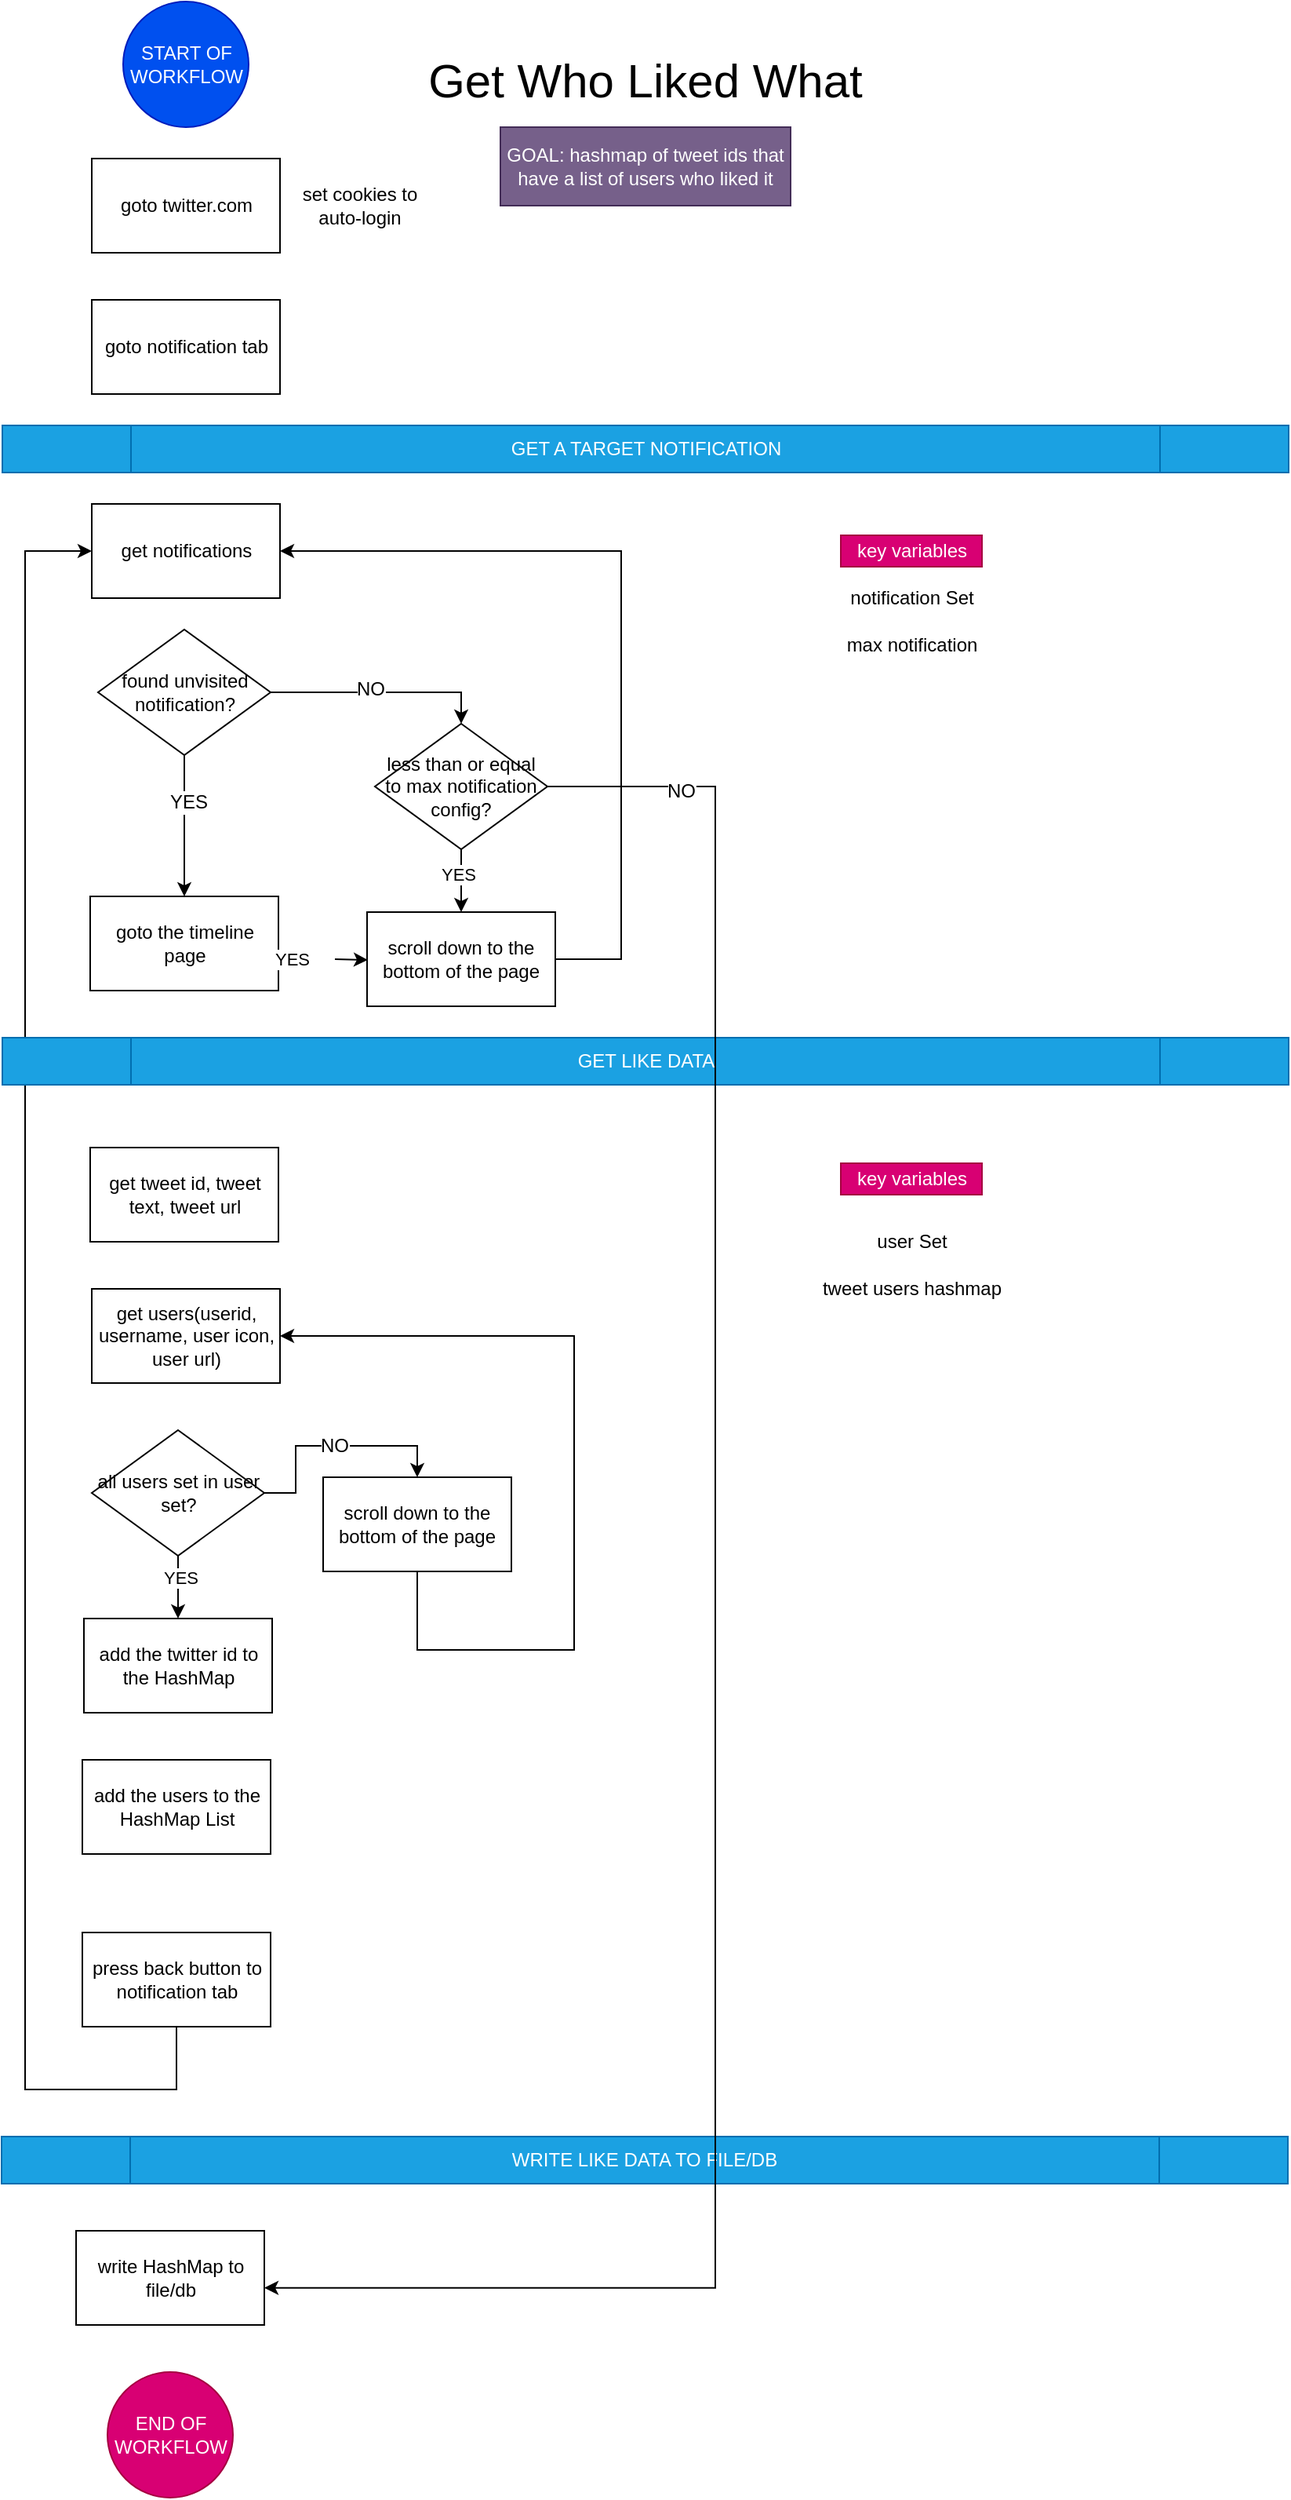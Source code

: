 <mxfile>
    <diagram id="tZW01c7JzSjb9ciDVvs2" name="Page-1">
        <mxGraphModel dx="484" dy="680" grid="1" gridSize="10" guides="1" tooltips="1" connect="1" arrows="1" fold="1" page="1" pageScale="1" pageWidth="850" pageHeight="1100" math="0" shadow="0">
            <root>
                <mxCell id="0"/>
                <mxCell id="1" parent="0"/>
                <mxCell id="2" value="goto twitter.com" style="rounded=0;whiteSpace=wrap;html=1;" parent="1" vertex="1">
                    <mxGeometry x="72.5" y="120" width="120" height="60" as="geometry"/>
                </mxCell>
                <mxCell id="3" value="Get Who Liked What" style="text;html=1;strokeColor=none;fillColor=none;align=center;verticalAlign=middle;whiteSpace=wrap;rounded=0;fontSize=30;" parent="1" vertex="1">
                    <mxGeometry x="248" y="30" width="355" height="80" as="geometry"/>
                </mxCell>
                <mxCell id="4" value="GOAL: hashmap of tweet ids that have a list of users who liked it" style="rounded=0;whiteSpace=wrap;html=1;fillColor=#76608a;strokeColor=#432D57;fontColor=#ffffff;" parent="1" vertex="1">
                    <mxGeometry x="333" y="100" width="185" height="50" as="geometry"/>
                </mxCell>
                <mxCell id="5" value="goto notification tab" style="rounded=0;whiteSpace=wrap;html=1;" parent="1" vertex="1">
                    <mxGeometry x="72.5" y="210" width="120" height="60" as="geometry"/>
                </mxCell>
                <mxCell id="6" value="goto the timeline page" style="rounded=0;whiteSpace=wrap;html=1;" parent="1" vertex="1">
                    <mxGeometry x="71.5" y="590" width="120" height="60" as="geometry"/>
                </mxCell>
                <mxCell id="7" value="get notifications" style="rounded=0;whiteSpace=wrap;html=1;" parent="1" vertex="1">
                    <mxGeometry x="72.5" y="340" width="120" height="60" as="geometry"/>
                </mxCell>
                <mxCell id="9" value="get users(userid, username, user icon, user url)" style="rounded=0;whiteSpace=wrap;html=1;" parent="1" vertex="1">
                    <mxGeometry x="72.5" y="840" width="120" height="60" as="geometry"/>
                </mxCell>
                <mxCell id="10" value="get tweet id, tweet text, tweet url" style="rounded=0;whiteSpace=wrap;html=1;" parent="1" vertex="1">
                    <mxGeometry x="71.5" y="750" width="120" height="60" as="geometry"/>
                </mxCell>
                <mxCell id="11" value="add the twitter id to the HashMap" style="rounded=0;whiteSpace=wrap;html=1;" parent="1" vertex="1">
                    <mxGeometry x="67.5" y="1050" width="120" height="60" as="geometry"/>
                </mxCell>
                <mxCell id="12" value="add the users to the HashMap List" style="rounded=0;whiteSpace=wrap;html=1;" parent="1" vertex="1">
                    <mxGeometry x="66.5" y="1140" width="120" height="60" as="geometry"/>
                </mxCell>
                <mxCell id="14" style="edgeStyle=orthogonalEdgeStyle;rounded=0;orthogonalLoop=1;jettySize=auto;html=1;entryX=0;entryY=0.5;entryDx=0;entryDy=0;fontSize=30;" parent="1" source="13" target="7" edge="1">
                    <mxGeometry relative="1" as="geometry">
                        <Array as="points">
                            <mxPoint x="30" y="1350"/>
                            <mxPoint x="30" y="370"/>
                        </Array>
                    </mxGeometry>
                </mxCell>
                <mxCell id="13" value="press back button to notification tab" style="rounded=0;whiteSpace=wrap;html=1;" parent="1" vertex="1">
                    <mxGeometry x="66.5" y="1250" width="120" height="60" as="geometry"/>
                </mxCell>
                <mxCell id="18" style="edgeStyle=orthogonalEdgeStyle;rounded=0;orthogonalLoop=1;jettySize=auto;html=1;fontSize=12;" parent="1" source="15" target="6" edge="1">
                    <mxGeometry relative="1" as="geometry"/>
                </mxCell>
                <mxCell id="20" value="YES" style="edgeLabel;html=1;align=center;verticalAlign=middle;resizable=0;points=[];fontSize=12;" parent="18" vertex="1" connectable="0">
                    <mxGeometry x="-0.333" y="2" relative="1" as="geometry">
                        <mxPoint as="offset"/>
                    </mxGeometry>
                </mxCell>
                <mxCell id="38" style="edgeStyle=orthogonalEdgeStyle;rounded=0;orthogonalLoop=1;jettySize=auto;html=1;entryX=0.5;entryY=0;entryDx=0;entryDy=0;fontSize=12;" parent="1" source="15" target="35" edge="1">
                    <mxGeometry relative="1" as="geometry"/>
                </mxCell>
                <mxCell id="39" value="NO" style="edgeLabel;html=1;align=center;verticalAlign=middle;resizable=0;points=[];fontSize=12;" parent="38" vertex="1" connectable="0">
                    <mxGeometry x="-0.11" y="2" relative="1" as="geometry">
                        <mxPoint as="offset"/>
                    </mxGeometry>
                </mxCell>
                <mxCell id="15" value="found unvisited notification?" style="rhombus;whiteSpace=wrap;html=1;fontSize=12;" parent="1" vertex="1">
                    <mxGeometry x="76.5" y="420" width="110" height="80" as="geometry"/>
                </mxCell>
                <mxCell id="21" style="edgeStyle=orthogonalEdgeStyle;rounded=0;orthogonalLoop=1;jettySize=auto;html=1;fontSize=12;exitX=1;exitY=0.5;exitDx=0;exitDy=0;entryX=1;entryY=0.5;entryDx=0;entryDy=0;" parent="1" source="16" target="7" edge="1">
                    <mxGeometry relative="1" as="geometry">
                        <Array as="points">
                            <mxPoint x="410" y="630"/>
                            <mxPoint x="410" y="370"/>
                        </Array>
                        <mxPoint x="368" y="370" as="targetPoint"/>
                    </mxGeometry>
                </mxCell>
                <mxCell id="16" value="scroll down to the bottom of the page" style="rounded=0;whiteSpace=wrap;html=1;" parent="1" vertex="1">
                    <mxGeometry x="248" y="600" width="120" height="60" as="geometry"/>
                </mxCell>
                <mxCell id="27" value="NO" style="edgeStyle=orthogonalEdgeStyle;rounded=0;orthogonalLoop=1;jettySize=auto;html=1;fontSize=12;entryX=0.5;entryY=0;entryDx=0;entryDy=0;" parent="1" source="23" target="30" edge="1">
                    <mxGeometry relative="1" as="geometry"/>
                </mxCell>
                <mxCell id="69" style="edgeStyle=orthogonalEdgeStyle;rounded=0;orthogonalLoop=1;jettySize=auto;html=1;entryX=0.5;entryY=0;entryDx=0;entryDy=0;" edge="1" parent="1" source="23" target="11">
                    <mxGeometry relative="1" as="geometry"/>
                </mxCell>
                <mxCell id="70" value="YES" style="edgeLabel;html=1;align=center;verticalAlign=middle;resizable=0;points=[];" vertex="1" connectable="0" parent="69">
                    <mxGeometry x="-0.3" y="1" relative="1" as="geometry">
                        <mxPoint as="offset"/>
                    </mxGeometry>
                </mxCell>
                <mxCell id="23" value="all users set in user set?" style="rhombus;whiteSpace=wrap;html=1;fontSize=12;" parent="1" vertex="1">
                    <mxGeometry x="72.5" y="930" width="110" height="80" as="geometry"/>
                </mxCell>
                <mxCell id="28" value="GET A TARGET NOTIFICATION" style="shape=process;whiteSpace=wrap;html=1;backgroundOutline=1;fontSize=12;fillColor=#1ba1e2;strokeColor=#006EAF;fontColor=#ffffff;" parent="1" vertex="1">
                    <mxGeometry x="15.5" y="290" width="820" height="30" as="geometry"/>
                </mxCell>
                <mxCell id="29" value="GET LIKE DATA" style="shape=process;whiteSpace=wrap;html=1;backgroundOutline=1;fontSize=12;fillColor=#1ba1e2;strokeColor=#006EAF;fontColor=#ffffff;" parent="1" vertex="1">
                    <mxGeometry x="15.5" y="680" width="820" height="30" as="geometry"/>
                </mxCell>
                <mxCell id="32" style="edgeStyle=orthogonalEdgeStyle;rounded=0;orthogonalLoop=1;jettySize=auto;html=1;entryX=1;entryY=0.5;entryDx=0;entryDy=0;fontSize=12;" parent="1" source="30" target="9" edge="1">
                    <mxGeometry relative="1" as="geometry">
                        <Array as="points">
                            <mxPoint x="380" y="1070"/>
                            <mxPoint x="380" y="870"/>
                        </Array>
                    </mxGeometry>
                </mxCell>
                <mxCell id="30" value="scroll down to the bottom of the page" style="rounded=0;whiteSpace=wrap;html=1;" parent="1" vertex="1">
                    <mxGeometry x="220" y="960" width="120" height="60" as="geometry"/>
                </mxCell>
                <mxCell id="34" value="WRITE LIKE DATA TO FILE/DB" style="shape=process;whiteSpace=wrap;html=1;backgroundOutline=1;fontSize=12;fillColor=#1ba1e2;strokeColor=#006EAF;fontColor=#ffffff;" parent="1" vertex="1">
                    <mxGeometry x="15" y="1380" width="820" height="30" as="geometry"/>
                </mxCell>
                <mxCell id="42" style="edgeStyle=orthogonalEdgeStyle;rounded=0;orthogonalLoop=1;jettySize=auto;html=1;entryX=1;entryY=0.606;entryDx=0;entryDy=0;entryPerimeter=0;fontSize=12;" parent="1" source="35" target="40" edge="1">
                    <mxGeometry relative="1" as="geometry">
                        <Array as="points">
                            <mxPoint x="470" y="520"/>
                            <mxPoint x="470" y="1476"/>
                        </Array>
                    </mxGeometry>
                </mxCell>
                <mxCell id="43" value="NO" style="edgeLabel;html=1;align=center;verticalAlign=middle;resizable=0;points=[];fontSize=12;" parent="42" vertex="1" connectable="0">
                    <mxGeometry x="-0.875" y="-3" relative="1" as="geometry">
                        <mxPoint as="offset"/>
                    </mxGeometry>
                </mxCell>
                <mxCell id="64" value="" style="edgeStyle=orthogonalEdgeStyle;rounded=0;orthogonalLoop=1;jettySize=auto;html=1;" parent="1" source="35" target="16" edge="1">
                    <mxGeometry relative="1" as="geometry"/>
                </mxCell>
                <mxCell id="65" value="YES" style="edgeLabel;html=1;align=center;verticalAlign=middle;resizable=0;points=[];" parent="64" vertex="1" connectable="0">
                    <mxGeometry x="-0.233" y="-2" relative="1" as="geometry">
                        <mxPoint as="offset"/>
                    </mxGeometry>
                </mxCell>
                <mxCell id="35" value="less than or equal to max notification config?" style="rhombus;whiteSpace=wrap;html=1;fontSize=12;" parent="1" vertex="1">
                    <mxGeometry x="253" y="480" width="110" height="80" as="geometry"/>
                </mxCell>
                <mxCell id="40" value="write HashMap to file/db" style="rounded=0;whiteSpace=wrap;html=1;" parent="1" vertex="1">
                    <mxGeometry x="62.5" y="1440" width="120" height="60" as="geometry"/>
                </mxCell>
                <mxCell id="41" value="END OF WORKFLOW" style="ellipse;whiteSpace=wrap;html=1;aspect=fixed;fontSize=12;fillColor=#d80073;strokeColor=#A50040;fontColor=#ffffff;" parent="1" vertex="1">
                    <mxGeometry x="82.5" y="1530" width="80" height="80" as="geometry"/>
                </mxCell>
                <mxCell id="44" value="START OF WORKFLOW" style="ellipse;whiteSpace=wrap;html=1;aspect=fixed;fontSize=12;fillColor=#0050ef;strokeColor=#001DBC;fontColor=#ffffff;" parent="1" vertex="1">
                    <mxGeometry x="92.5" y="20" width="80" height="80" as="geometry"/>
                </mxCell>
                <mxCell id="47" value="set cookies to auto-login" style="text;html=1;strokeColor=none;fillColor=none;align=center;verticalAlign=middle;whiteSpace=wrap;rounded=0;fontSize=12;" parent="1" vertex="1">
                    <mxGeometry x="200" y="140" width="87" height="20" as="geometry"/>
                </mxCell>
                <mxCell id="48" value="notification Set" style="text;html=1;align=center;verticalAlign=middle;resizable=0;points=[];autosize=1;fontSize=12;" parent="1" vertex="1">
                    <mxGeometry x="550" y="390" width="90" height="20" as="geometry"/>
                </mxCell>
                <mxCell id="49" value="key variables" style="text;html=1;align=center;verticalAlign=middle;resizable=0;points=[];autosize=1;fontSize=12;fillColor=#d80073;strokeColor=#A50040;fontColor=#ffffff;" parent="1" vertex="1">
                    <mxGeometry x="550" y="360" width="90" height="20" as="geometry"/>
                </mxCell>
                <mxCell id="50" value="max notification" style="text;html=1;align=center;verticalAlign=middle;resizable=0;points=[];autosize=1;fontSize=12;" parent="1" vertex="1">
                    <mxGeometry x="545" y="420" width="100" height="20" as="geometry"/>
                </mxCell>
                <mxCell id="51" value="key variables" style="text;html=1;align=center;verticalAlign=middle;resizable=0;points=[];autosize=1;fontSize=12;fillColor=#d80073;strokeColor=#A50040;fontColor=#ffffff;" parent="1" vertex="1">
                    <mxGeometry x="550" y="760" width="90" height="20" as="geometry"/>
                </mxCell>
                <mxCell id="52" value="user Set" style="text;html=1;align=center;verticalAlign=middle;resizable=0;points=[];autosize=1;fontSize=12;" parent="1" vertex="1">
                    <mxGeometry x="565" y="800" width="60" height="20" as="geometry"/>
                </mxCell>
                <mxCell id="53" value="tweet users hashmap" style="text;html=1;align=center;verticalAlign=middle;resizable=0;points=[];autosize=1;fontSize=12;" parent="1" vertex="1">
                    <mxGeometry x="530" y="830" width="130" height="20" as="geometry"/>
                </mxCell>
                <mxCell id="59" style="edgeStyle=orthogonalEdgeStyle;rounded=0;orthogonalLoop=1;jettySize=auto;html=1;" parent="1" target="16" edge="1">
                    <mxGeometry relative="1" as="geometry">
                        <mxPoint x="227.5" y="630" as="sourcePoint"/>
                    </mxGeometry>
                </mxCell>
                <mxCell id="61" value="YES" style="edgeLabel;html=1;align=center;verticalAlign=middle;resizable=0;points=[];" parent="59" vertex="1" connectable="0">
                    <mxGeometry x="-0.349" y="2" relative="1" as="geometry">
                        <mxPoint x="-35" y="2" as="offset"/>
                    </mxGeometry>
                </mxCell>
            </root>
        </mxGraphModel>
    </diagram>
</mxfile>